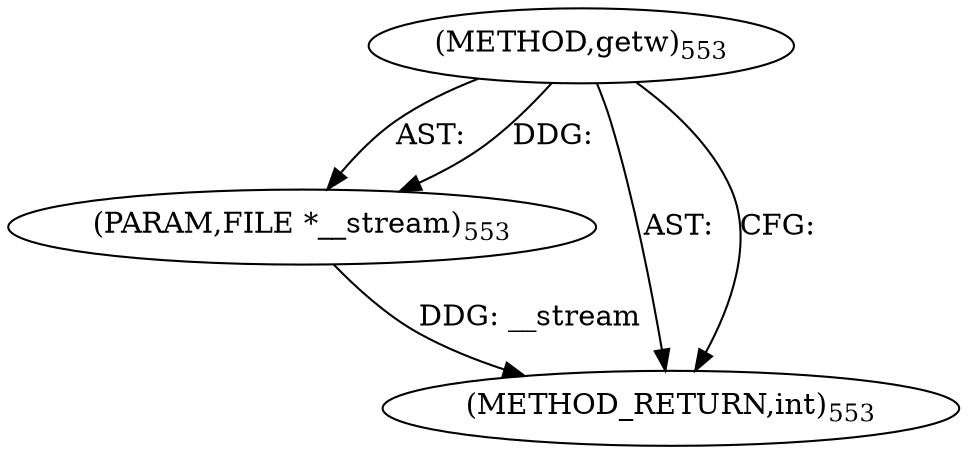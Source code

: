 digraph "getw" {  
"2620" [label = <(METHOD,getw)<SUB>553</SUB>> ]
"2621" [label = <(PARAM,FILE *__stream)<SUB>553</SUB>> ]
"2622" [label = <(METHOD_RETURN,int)<SUB>553</SUB>> ]
  "2620" -> "2621"  [ label = "AST: "] 
  "2620" -> "2622"  [ label = "AST: "] 
  "2620" -> "2622"  [ label = "CFG: "] 
  "2621" -> "2622"  [ label = "DDG: __stream"] 
  "2620" -> "2621"  [ label = "DDG: "] 
}
